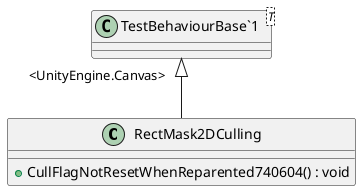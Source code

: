 @startuml
class RectMask2DCulling {
    + CullFlagNotResetWhenReparented740604() : void
}
class "TestBehaviourBase`1"<T> {
}
"TestBehaviourBase`1" "<UnityEngine.Canvas>" <|-- RectMask2DCulling
@enduml
